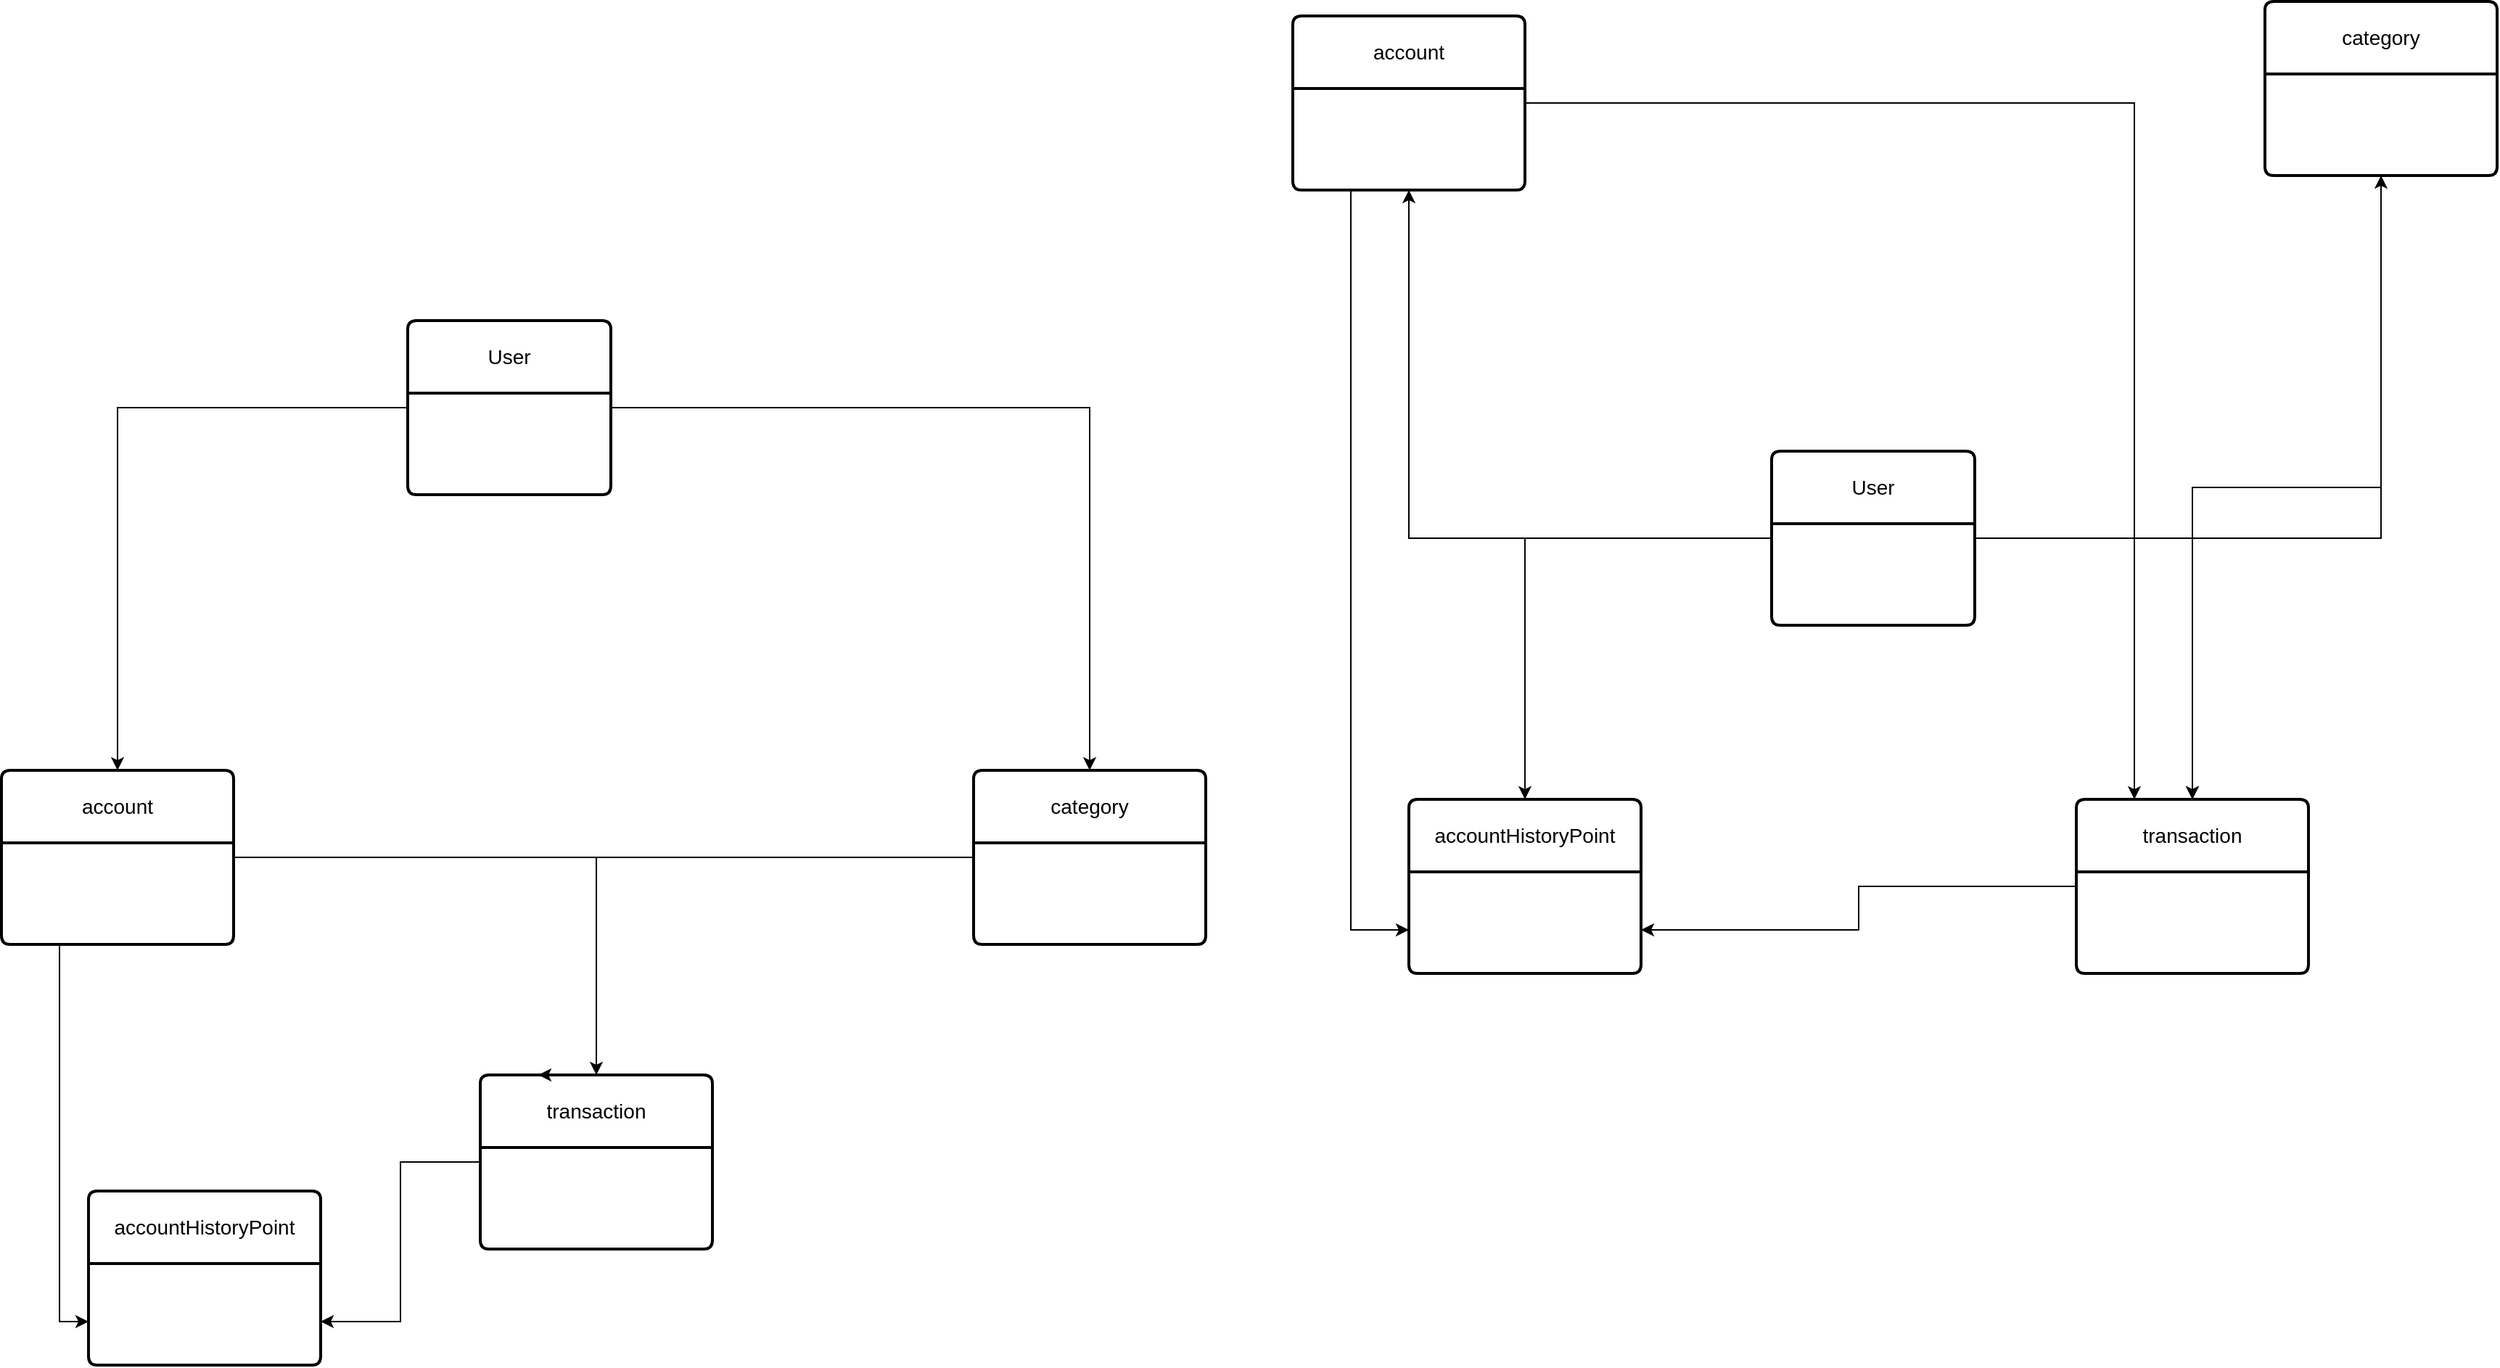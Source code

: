 <mxfile version="22.0.0" type="device">
  <diagram name="Страница 1" id="QR4DKf6PZYjxJab_DA-Q">
    <mxGraphModel dx="3054" dy="767" grid="1" gridSize="10" guides="1" tooltips="1" connect="1" arrows="1" fold="1" page="1" pageScale="1" pageWidth="827" pageHeight="1169" math="0" shadow="0">
      <root>
        <mxCell id="0" />
        <mxCell id="1" parent="0" />
        <mxCell id="4s8-OMS7F4Vm4bnU46DO-5" style="edgeStyle=orthogonalEdgeStyle;rounded=0;orthogonalLoop=1;jettySize=auto;html=1;exitX=0;exitY=0.5;exitDx=0;exitDy=0;" edge="1" parent="1" source="8jH1K8G94J3v6fdD7MCo-5" target="4s8-OMS7F4Vm4bnU46DO-2">
          <mxGeometry relative="1" as="geometry" />
        </mxCell>
        <mxCell id="4s8-OMS7F4Vm4bnU46DO-7" style="edgeStyle=orthogonalEdgeStyle;rounded=0;orthogonalLoop=1;jettySize=auto;html=1;exitX=1;exitY=0.5;exitDx=0;exitDy=0;" edge="1" parent="1" source="8jH1K8G94J3v6fdD7MCo-5" target="4s8-OMS7F4Vm4bnU46DO-4">
          <mxGeometry relative="1" as="geometry" />
        </mxCell>
        <mxCell id="4s8-OMS7F4Vm4bnU46DO-16" style="edgeStyle=orthogonalEdgeStyle;rounded=0;orthogonalLoop=1;jettySize=auto;html=1;entryX=0.5;entryY=0;entryDx=0;entryDy=0;" edge="1" parent="1" source="8jH1K8G94J3v6fdD7MCo-5" target="8jH1K8G94J3v6fdD7MCo-9">
          <mxGeometry relative="1" as="geometry" />
        </mxCell>
        <mxCell id="4s8-OMS7F4Vm4bnU46DO-19" style="edgeStyle=orthogonalEdgeStyle;rounded=0;orthogonalLoop=1;jettySize=auto;html=1;exitX=0;exitY=0.5;exitDx=0;exitDy=0;" edge="1" parent="1" source="8jH1K8G94J3v6fdD7MCo-5" target="4s8-OMS7F4Vm4bnU46DO-10">
          <mxGeometry relative="1" as="geometry" />
        </mxCell>
        <mxCell id="8jH1K8G94J3v6fdD7MCo-5" value="User" style="swimlane;childLayout=stackLayout;horizontal=1;startSize=50;horizontalStack=0;rounded=1;fontSize=14;fontStyle=0;strokeWidth=2;resizeParent=0;resizeLast=1;shadow=0;dashed=0;align=center;arcSize=4;whiteSpace=wrap;html=1;" parent="1" vertex="1">
          <mxGeometry x="180" y="330" width="140" height="120" as="geometry" />
        </mxCell>
        <mxCell id="4s8-OMS7F4Vm4bnU46DO-26" style="edgeStyle=orthogonalEdgeStyle;rounded=0;orthogonalLoop=1;jettySize=auto;html=1;entryX=1;entryY=0.75;entryDx=0;entryDy=0;" edge="1" parent="1" source="8jH1K8G94J3v6fdD7MCo-9" target="4s8-OMS7F4Vm4bnU46DO-10">
          <mxGeometry relative="1" as="geometry" />
        </mxCell>
        <mxCell id="8jH1K8G94J3v6fdD7MCo-9" value="transaction&lt;br&gt;" style="swimlane;childLayout=stackLayout;horizontal=1;startSize=50;horizontalStack=0;rounded=1;fontSize=14;fontStyle=0;strokeWidth=2;resizeParent=0;resizeLast=1;shadow=0;dashed=0;align=center;arcSize=4;whiteSpace=wrap;html=1;" parent="1" vertex="1">
          <mxGeometry x="390" y="570" width="160" height="120" as="geometry" />
        </mxCell>
        <mxCell id="4s8-OMS7F4Vm4bnU46DO-23" style="edgeStyle=orthogonalEdgeStyle;rounded=0;orthogonalLoop=1;jettySize=auto;html=1;entryX=0.25;entryY=0;entryDx=0;entryDy=0;" edge="1" parent="1" source="4s8-OMS7F4Vm4bnU46DO-2" target="8jH1K8G94J3v6fdD7MCo-9">
          <mxGeometry relative="1" as="geometry" />
        </mxCell>
        <mxCell id="4s8-OMS7F4Vm4bnU46DO-25" style="edgeStyle=orthogonalEdgeStyle;rounded=0;orthogonalLoop=1;jettySize=auto;html=1;exitX=0.25;exitY=1;exitDx=0;exitDy=0;entryX=0;entryY=0.75;entryDx=0;entryDy=0;" edge="1" parent="1" source="4s8-OMS7F4Vm4bnU46DO-2" target="4s8-OMS7F4Vm4bnU46DO-10">
          <mxGeometry relative="1" as="geometry" />
        </mxCell>
        <mxCell id="4s8-OMS7F4Vm4bnU46DO-2" value="account" style="swimlane;childLayout=stackLayout;horizontal=1;startSize=50;horizontalStack=0;rounded=1;fontSize=14;fontStyle=0;strokeWidth=2;resizeParent=0;resizeLast=1;shadow=0;dashed=0;align=center;arcSize=4;whiteSpace=wrap;html=1;" vertex="1" parent="1">
          <mxGeometry x="-150" y="30" width="160" height="120" as="geometry" />
        </mxCell>
        <mxCell id="4s8-OMS7F4Vm4bnU46DO-51" style="edgeStyle=orthogonalEdgeStyle;rounded=0;orthogonalLoop=1;jettySize=auto;html=1;entryX=0.5;entryY=0;entryDx=0;entryDy=0;" edge="1" parent="1" source="4s8-OMS7F4Vm4bnU46DO-4" target="8jH1K8G94J3v6fdD7MCo-9">
          <mxGeometry relative="1" as="geometry" />
        </mxCell>
        <mxCell id="4s8-OMS7F4Vm4bnU46DO-4" value="category" style="swimlane;childLayout=stackLayout;horizontal=1;startSize=50;horizontalStack=0;rounded=1;fontSize=14;fontStyle=0;strokeWidth=2;resizeParent=0;resizeLast=1;shadow=0;dashed=0;align=center;arcSize=4;whiteSpace=wrap;html=1;" vertex="1" parent="1">
          <mxGeometry x="520" y="20" width="160" height="120" as="geometry" />
        </mxCell>
        <mxCell id="4s8-OMS7F4Vm4bnU46DO-10" value="accountHistoryPoint" style="swimlane;childLayout=stackLayout;horizontal=1;startSize=50;horizontalStack=0;rounded=1;fontSize=14;fontStyle=0;strokeWidth=2;resizeParent=0;resizeLast=1;shadow=0;dashed=0;align=center;arcSize=4;whiteSpace=wrap;html=1;" vertex="1" parent="1">
          <mxGeometry x="-70" y="570" width="160" height="120" as="geometry" />
        </mxCell>
        <mxCell id="4s8-OMS7F4Vm4bnU46DO-39" style="edgeStyle=orthogonalEdgeStyle;rounded=0;orthogonalLoop=1;jettySize=auto;html=1;exitX=0;exitY=0.5;exitDx=0;exitDy=0;" edge="1" parent="1" source="4s8-OMS7F4Vm4bnU46DO-43" target="4s8-OMS7F4Vm4bnU46DO-48">
          <mxGeometry relative="1" as="geometry" />
        </mxCell>
        <mxCell id="4s8-OMS7F4Vm4bnU46DO-40" style="edgeStyle=orthogonalEdgeStyle;rounded=0;orthogonalLoop=1;jettySize=auto;html=1;exitX=1;exitY=0.5;exitDx=0;exitDy=0;" edge="1" parent="1" source="4s8-OMS7F4Vm4bnU46DO-43" target="4s8-OMS7F4Vm4bnU46DO-49">
          <mxGeometry relative="1" as="geometry" />
        </mxCell>
        <mxCell id="4s8-OMS7F4Vm4bnU46DO-43" value="User" style="swimlane;childLayout=stackLayout;horizontal=1;startSize=50;horizontalStack=0;rounded=1;fontSize=14;fontStyle=0;strokeWidth=2;resizeParent=0;resizeLast=1;shadow=0;dashed=0;align=center;arcSize=4;whiteSpace=wrap;html=1;" vertex="1" parent="1">
          <mxGeometry x="-760" y="240" width="140" height="120" as="geometry" />
        </mxCell>
        <mxCell id="4s8-OMS7F4Vm4bnU46DO-44" style="edgeStyle=orthogonalEdgeStyle;rounded=0;orthogonalLoop=1;jettySize=auto;html=1;entryX=1;entryY=0.75;entryDx=0;entryDy=0;" edge="1" parent="1" source="4s8-OMS7F4Vm4bnU46DO-45" target="4s8-OMS7F4Vm4bnU46DO-50">
          <mxGeometry relative="1" as="geometry" />
        </mxCell>
        <mxCell id="4s8-OMS7F4Vm4bnU46DO-45" value="transaction&lt;br&gt;" style="swimlane;childLayout=stackLayout;horizontal=1;startSize=50;horizontalStack=0;rounded=1;fontSize=14;fontStyle=0;strokeWidth=2;resizeParent=0;resizeLast=1;shadow=0;dashed=0;align=center;arcSize=4;whiteSpace=wrap;html=1;" vertex="1" parent="1">
          <mxGeometry x="-710" y="760" width="160" height="120" as="geometry">
            <mxRectangle x="-710" y="760" width="110" height="50" as="alternateBounds" />
          </mxGeometry>
        </mxCell>
        <mxCell id="4s8-OMS7F4Vm4bnU46DO-46" style="edgeStyle=orthogonalEdgeStyle;rounded=0;orthogonalLoop=1;jettySize=auto;html=1;entryX=0.25;entryY=0;entryDx=0;entryDy=0;" edge="1" parent="1" source="4s8-OMS7F4Vm4bnU46DO-48" target="4s8-OMS7F4Vm4bnU46DO-45">
          <mxGeometry relative="1" as="geometry">
            <Array as="points">
              <mxPoint x="-630" y="610" />
              <mxPoint x="-630" y="760" />
            </Array>
          </mxGeometry>
        </mxCell>
        <mxCell id="4s8-OMS7F4Vm4bnU46DO-47" style="edgeStyle=orthogonalEdgeStyle;rounded=0;orthogonalLoop=1;jettySize=auto;html=1;exitX=0.25;exitY=1;exitDx=0;exitDy=0;entryX=0;entryY=0.75;entryDx=0;entryDy=0;" edge="1" parent="1" source="4s8-OMS7F4Vm4bnU46DO-48" target="4s8-OMS7F4Vm4bnU46DO-50">
          <mxGeometry relative="1" as="geometry" />
        </mxCell>
        <mxCell id="4s8-OMS7F4Vm4bnU46DO-48" value="account" style="swimlane;childLayout=stackLayout;horizontal=1;startSize=50;horizontalStack=0;rounded=1;fontSize=14;fontStyle=0;strokeWidth=2;resizeParent=0;resizeLast=1;shadow=0;dashed=0;align=center;arcSize=4;whiteSpace=wrap;html=1;" vertex="1" parent="1">
          <mxGeometry x="-1040" y="550" width="160" height="120" as="geometry" />
        </mxCell>
        <mxCell id="4s8-OMS7F4Vm4bnU46DO-52" style="edgeStyle=orthogonalEdgeStyle;rounded=0;orthogonalLoop=1;jettySize=auto;html=1;entryX=0.5;entryY=0;entryDx=0;entryDy=0;" edge="1" parent="1" source="4s8-OMS7F4Vm4bnU46DO-49" target="4s8-OMS7F4Vm4bnU46DO-45">
          <mxGeometry relative="1" as="geometry" />
        </mxCell>
        <mxCell id="4s8-OMS7F4Vm4bnU46DO-49" value="category" style="swimlane;childLayout=stackLayout;horizontal=1;startSize=50;horizontalStack=0;rounded=1;fontSize=14;fontStyle=0;strokeWidth=2;resizeParent=0;resizeLast=1;shadow=0;dashed=0;align=center;arcSize=4;whiteSpace=wrap;html=1;" vertex="1" parent="1">
          <mxGeometry x="-370" y="550" width="160" height="120" as="geometry" />
        </mxCell>
        <mxCell id="4s8-OMS7F4Vm4bnU46DO-50" value="accountHistoryPoint" style="swimlane;childLayout=stackLayout;horizontal=1;startSize=50;horizontalStack=0;rounded=1;fontSize=14;fontStyle=0;strokeWidth=2;resizeParent=0;resizeLast=1;shadow=0;dashed=0;align=center;arcSize=4;whiteSpace=wrap;html=1;" vertex="1" parent="1">
          <mxGeometry x="-980" y="840" width="160" height="120" as="geometry">
            <mxRectangle x="-980" y="840" width="170" height="50" as="alternateBounds" />
          </mxGeometry>
        </mxCell>
      </root>
    </mxGraphModel>
  </diagram>
</mxfile>
